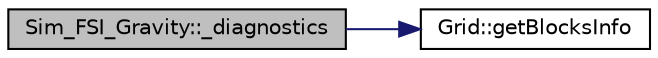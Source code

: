 digraph "Sim_FSI_Gravity::_diagnostics"
{
  edge [fontname="Helvetica",fontsize="10",labelfontname="Helvetica",labelfontsize="10"];
  node [fontname="Helvetica",fontsize="10",shape=record];
  rankdir="LR";
  Node1 [label="Sim_FSI_Gravity::_diagnostics",height=0.2,width=0.4,color="black", fillcolor="grey75", style="filled", fontcolor="black"];
  Node1 -> Node2 [color="midnightblue",fontsize="10",style="solid"];
  Node2 [label="Grid::getBlocksInfo",height=0.2,width=0.4,color="black", fillcolor="white", style="filled",URL="$class_grid.html#a39aa8cb7fad1abcfe40fdd77d9b72d8a"];
}
